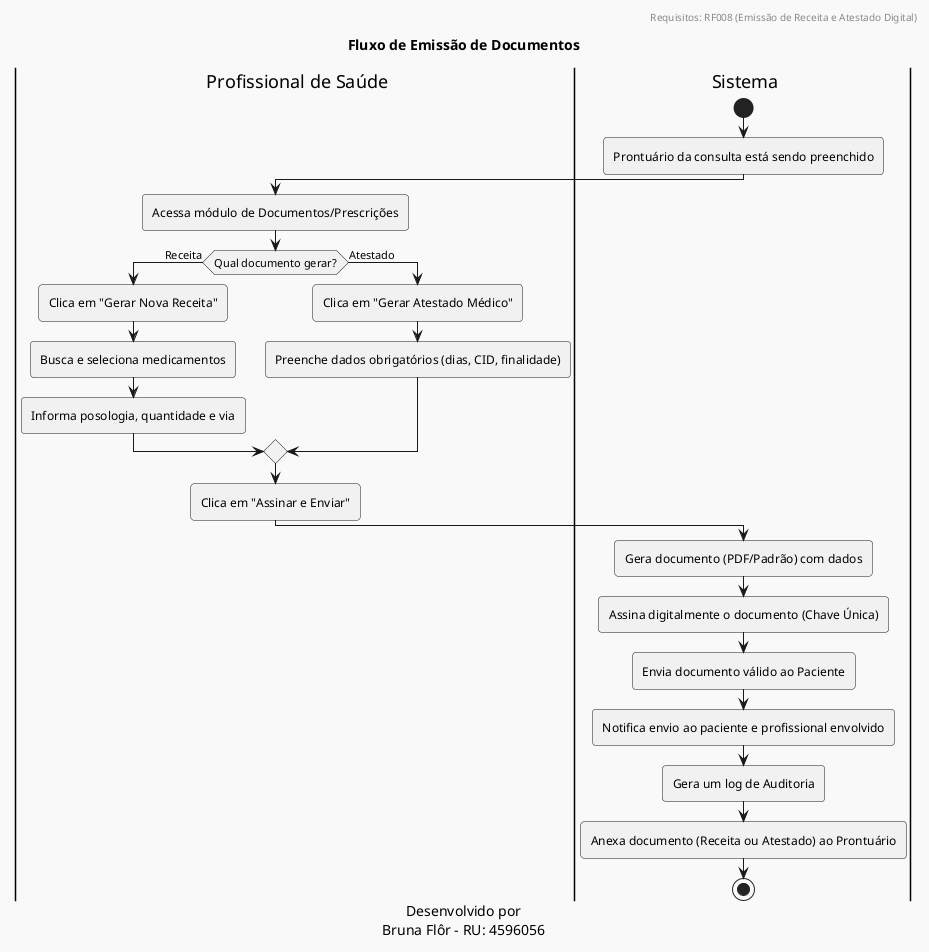 @startuml

header
Requisitos: RF008 (Emissão de Receita e Atestado Digital)
end header

title Fluxo de Emissão de Documentos

caption
Desenvolvido por
Bruna Flôr - RU: 4596056
end caption

!theme mars

|prof| Profissional de Saúde
|sys| Sistema

start
:Prontuário da consulta está sendo preenchido;

|prof|
:Acessa módulo de Documentos/Prescrições;

if (Qual documento gerar?) then (Receita)

    |prof|
    :Clica em "Gerar Nova Receita";
    :Busca e seleciona medicamentos;
    :Informa posologia, quantidade e via;

else (Atestado)

    |prof|
    :Clica em "Gerar Atestado Médico";
    :Preenche dados obrigatórios (dias, CID, finalidade);

end if

|prof|
:Clica em "Assinar e Enviar";

|sys|
:Gera documento (PDF/Padrão) com dados;
:Assina digitalmente o documento (Chave Única);

|sys|
:Envia documento válido ao Paciente;
:Notifica envio ao paciente e profissional envolvido;
:Gera um log de Auditoria;
|sys|
:Anexa documento (Receita ou Atestado) ao Prontuário;

stop
@enduml